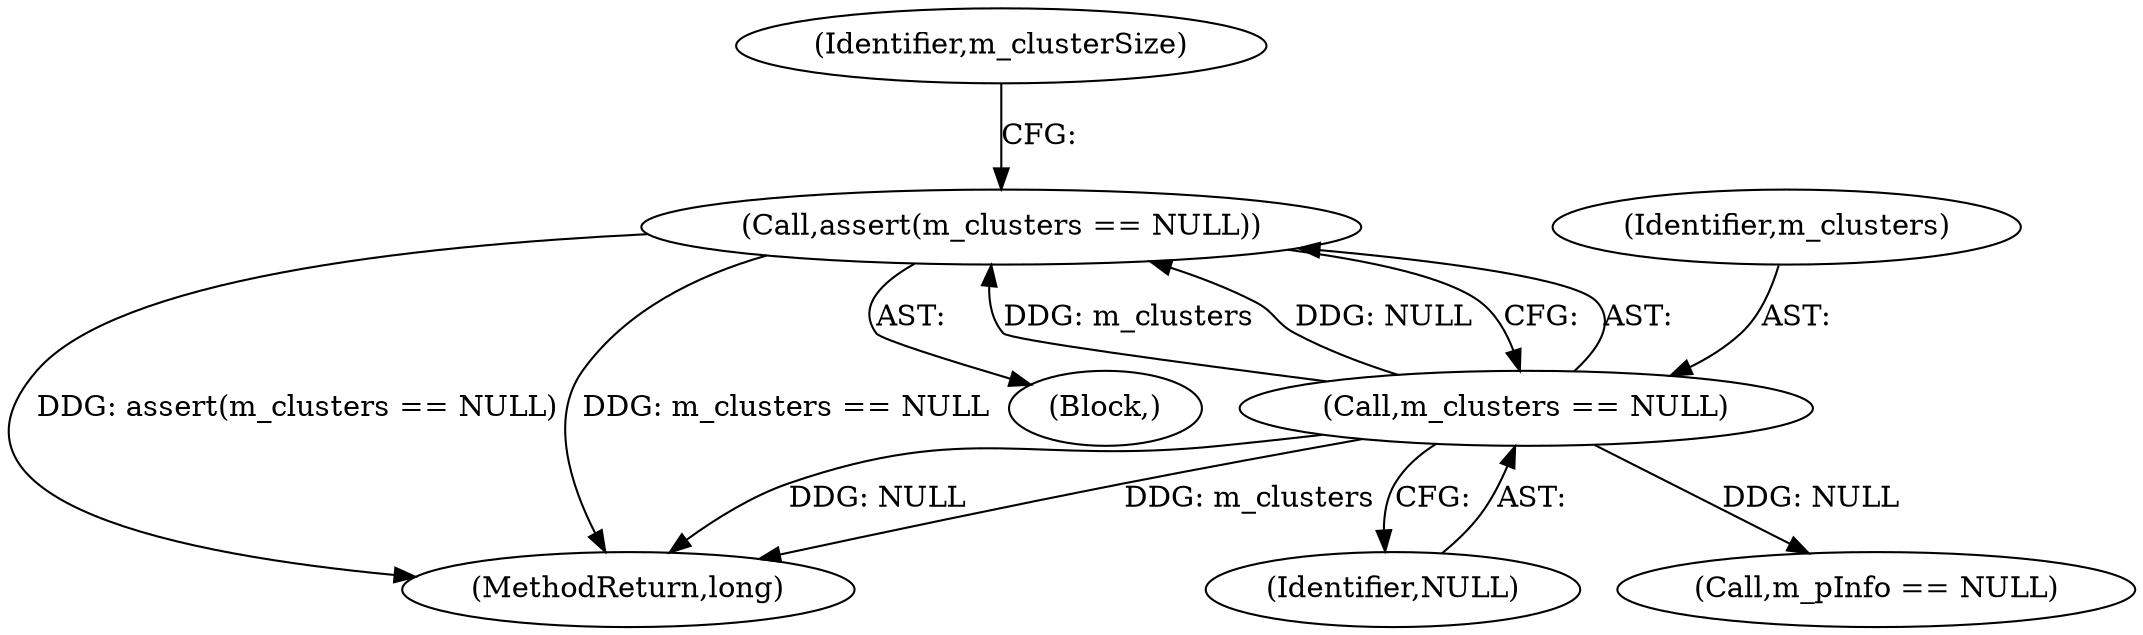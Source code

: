 digraph "0_Android_cc274e2abe8b2a6698a5c47d8aa4bb45f1f9538d_26@API" {
"1000106" [label="(Call,assert(m_clusters == NULL))"];
"1000107" [label="(Call,m_clusters == NULL)"];
"1000107" [label="(Call,m_clusters == NULL)"];
"1000108" [label="(Identifier,m_clusters)"];
"1000112" [label="(Identifier,m_clusterSize)"];
"1000109" [label="(Identifier,NULL)"];
"1000164" [label="(MethodReturn,long)"];
"1000138" [label="(Call,m_pInfo == NULL)"];
"1000106" [label="(Call,assert(m_clusters == NULL))"];
"1000105" [label="(Block,)"];
"1000106" -> "1000105"  [label="AST: "];
"1000106" -> "1000107"  [label="CFG: "];
"1000107" -> "1000106"  [label="AST: "];
"1000112" -> "1000106"  [label="CFG: "];
"1000106" -> "1000164"  [label="DDG: m_clusters == NULL"];
"1000106" -> "1000164"  [label="DDG: assert(m_clusters == NULL)"];
"1000107" -> "1000106"  [label="DDG: m_clusters"];
"1000107" -> "1000106"  [label="DDG: NULL"];
"1000107" -> "1000109"  [label="CFG: "];
"1000108" -> "1000107"  [label="AST: "];
"1000109" -> "1000107"  [label="AST: "];
"1000107" -> "1000164"  [label="DDG: m_clusters"];
"1000107" -> "1000164"  [label="DDG: NULL"];
"1000107" -> "1000138"  [label="DDG: NULL"];
}
